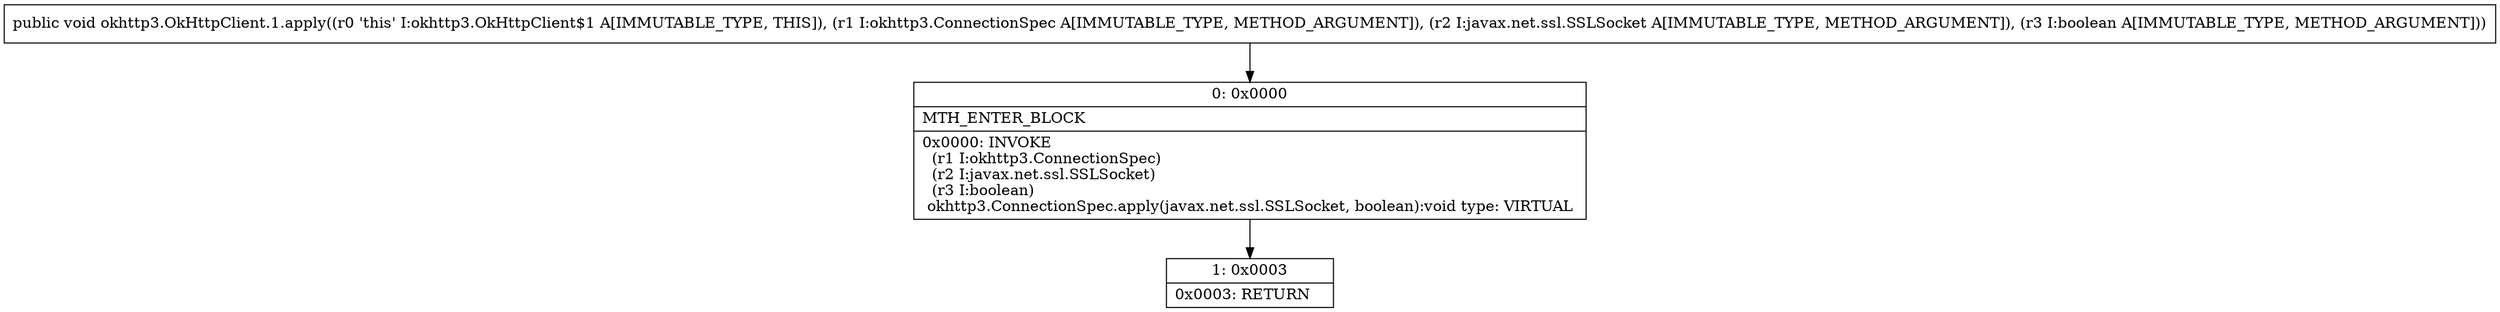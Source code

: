 digraph "CFG forokhttp3.OkHttpClient.1.apply(Lokhttp3\/ConnectionSpec;Ljavax\/net\/ssl\/SSLSocket;Z)V" {
Node_0 [shape=record,label="{0\:\ 0x0000|MTH_ENTER_BLOCK\l|0x0000: INVOKE  \l  (r1 I:okhttp3.ConnectionSpec)\l  (r2 I:javax.net.ssl.SSLSocket)\l  (r3 I:boolean)\l okhttp3.ConnectionSpec.apply(javax.net.ssl.SSLSocket, boolean):void type: VIRTUAL \l}"];
Node_1 [shape=record,label="{1\:\ 0x0003|0x0003: RETURN   \l}"];
MethodNode[shape=record,label="{public void okhttp3.OkHttpClient.1.apply((r0 'this' I:okhttp3.OkHttpClient$1 A[IMMUTABLE_TYPE, THIS]), (r1 I:okhttp3.ConnectionSpec A[IMMUTABLE_TYPE, METHOD_ARGUMENT]), (r2 I:javax.net.ssl.SSLSocket A[IMMUTABLE_TYPE, METHOD_ARGUMENT]), (r3 I:boolean A[IMMUTABLE_TYPE, METHOD_ARGUMENT])) }"];
MethodNode -> Node_0;
Node_0 -> Node_1;
}

